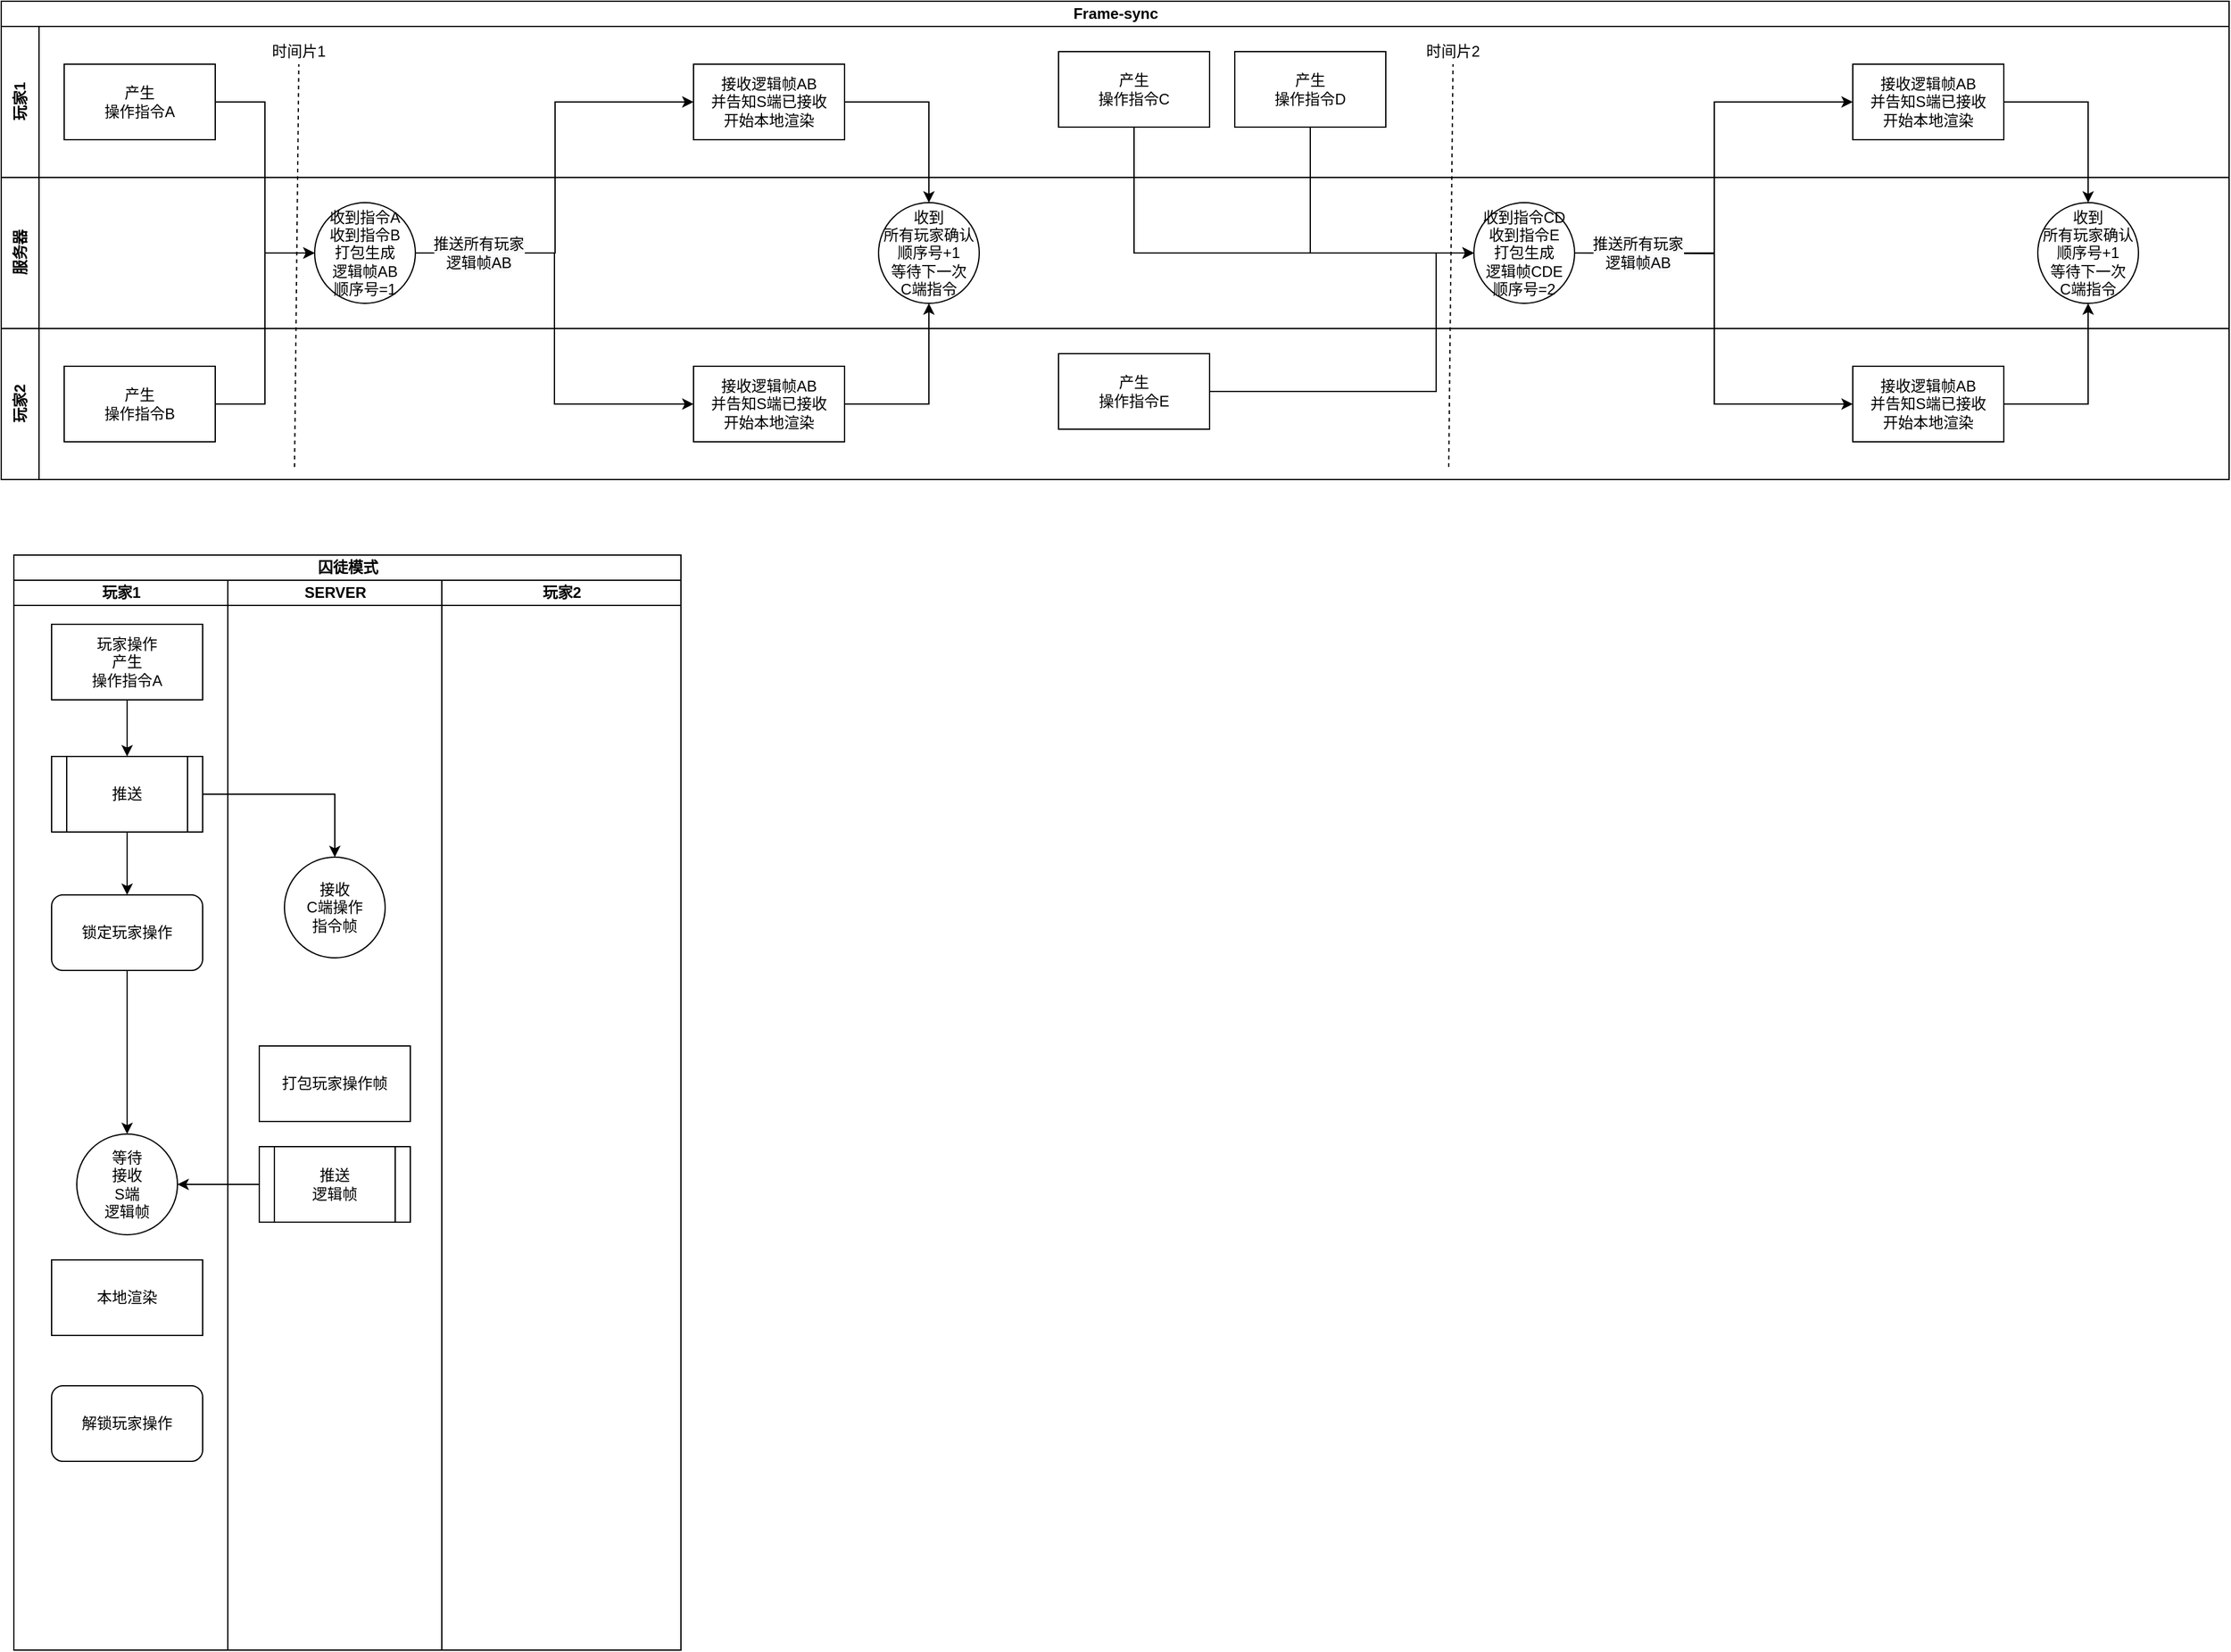 <mxfile version="14.7.3" type="github">
  <diagram id="-5-jdhdnzxWbleS5DXfY" name="Page-1">
    <mxGraphModel dx="1426" dy="704" grid="1" gridSize="10" guides="1" tooltips="1" connect="1" arrows="1" fold="1" page="1" pageScale="1" pageWidth="827" pageHeight="1169" math="0" shadow="0">
      <root>
        <mxCell id="0" />
        <mxCell id="1" parent="0" />
        <mxCell id="7hrJLlgsWt-9u6O5V6BG-1" value="Frame-sync" style="swimlane;html=1;childLayout=stackLayout;resizeParent=1;resizeParentMax=0;horizontal=1;startSize=20;horizontalStack=0;" parent="1" vertex="1">
          <mxGeometry x="180" y="60" width="1770" height="380" as="geometry" />
        </mxCell>
        <mxCell id="7hrJLlgsWt-9u6O5V6BG-2" value="玩家1" style="swimlane;html=1;startSize=30;horizontal=0;" parent="7hrJLlgsWt-9u6O5V6BG-1" vertex="1">
          <mxGeometry y="20" width="1770" height="120" as="geometry" />
        </mxCell>
        <mxCell id="7hrJLlgsWt-9u6O5V6BG-5" value="产生&lt;br&gt;操作指令A" style="rounded=0;whiteSpace=wrap;html=1;" parent="7hrJLlgsWt-9u6O5V6BG-2" vertex="1">
          <mxGeometry x="50" y="30" width="120" height="60" as="geometry" />
        </mxCell>
        <mxCell id="7hrJLlgsWt-9u6O5V6BG-11" value="接收逻辑帧AB&lt;br&gt;并告知S端已接收&lt;br&gt;开始本地渲染" style="rounded=0;whiteSpace=wrap;html=1;" parent="7hrJLlgsWt-9u6O5V6BG-2" vertex="1">
          <mxGeometry x="550" y="30" width="120" height="60" as="geometry" />
        </mxCell>
        <mxCell id="YzlM53vTQGtiB-58P6q3-10" value="产生&lt;br&gt;操作指令C" style="rounded=0;whiteSpace=wrap;html=1;" vertex="1" parent="7hrJLlgsWt-9u6O5V6BG-2">
          <mxGeometry x="840" y="20" width="120" height="60" as="geometry" />
        </mxCell>
        <mxCell id="YzlM53vTQGtiB-58P6q3-11" value="产生&lt;br&gt;操作指令D" style="rounded=0;whiteSpace=wrap;html=1;" vertex="1" parent="7hrJLlgsWt-9u6O5V6BG-2">
          <mxGeometry x="980" y="20" width="120" height="60" as="geometry" />
        </mxCell>
        <mxCell id="YzlM53vTQGtiB-58P6q3-26" value="" style="endArrow=none;dashed=1;html=1;" edge="1" parent="7hrJLlgsWt-9u6O5V6BG-2" target="YzlM53vTQGtiB-58P6q3-28">
          <mxGeometry width="50" height="50" relative="1" as="geometry">
            <mxPoint x="233" y="350" as="sourcePoint" />
            <mxPoint x="233" y="20" as="targetPoint" />
          </mxGeometry>
        </mxCell>
        <mxCell id="YzlM53vTQGtiB-58P6q3-28" value="时间片1" style="text;html=1;strokeColor=none;fillColor=none;align=center;verticalAlign=middle;whiteSpace=wrap;rounded=0;" vertex="1" parent="7hrJLlgsWt-9u6O5V6BG-2">
          <mxGeometry x="213" y="10" width="47" height="20" as="geometry" />
        </mxCell>
        <mxCell id="YzlM53vTQGtiB-58P6q3-30" value="" style="endArrow=none;dashed=1;html=1;" edge="1" parent="7hrJLlgsWt-9u6O5V6BG-2" target="YzlM53vTQGtiB-58P6q3-31">
          <mxGeometry width="50" height="50" relative="1" as="geometry">
            <mxPoint x="1150" y="350" as="sourcePoint" />
            <mxPoint x="970" y="-60" as="targetPoint" />
          </mxGeometry>
        </mxCell>
        <mxCell id="YzlM53vTQGtiB-58P6q3-31" value="时间片2" style="text;html=1;strokeColor=none;fillColor=none;align=center;verticalAlign=middle;whiteSpace=wrap;rounded=0;" vertex="1" parent="7hrJLlgsWt-9u6O5V6BG-2">
          <mxGeometry x="1130" y="10" width="47" height="20" as="geometry" />
        </mxCell>
        <mxCell id="7hrJLlgsWt-9u6O5V6BG-3" value="服务器" style="swimlane;html=1;startSize=30;horizontal=0;" parent="7hrJLlgsWt-9u6O5V6BG-1" vertex="1">
          <mxGeometry y="140" width="1770" height="120" as="geometry" />
        </mxCell>
        <mxCell id="7hrJLlgsWt-9u6O5V6BG-7" value="收到指令A&lt;br&gt;收到指令B&lt;br&gt;打包生成&lt;br&gt;逻辑帧AB&lt;br&gt;顺序号=1" style="ellipse;whiteSpace=wrap;html=1;aspect=fixed;" parent="7hrJLlgsWt-9u6O5V6BG-3" vertex="1">
          <mxGeometry x="249" y="20" width="80" height="80" as="geometry" />
        </mxCell>
        <mxCell id="AFSrom-hQQR1lpxEIdzh-1" value="收到&lt;br&gt;所有玩家确认&lt;br&gt;顺序号+1&lt;br&gt;等待下一次&lt;br&gt;C端指令" style="ellipse;whiteSpace=wrap;html=1;aspect=fixed;" parent="7hrJLlgsWt-9u6O5V6BG-3" vertex="1">
          <mxGeometry x="697" y="20" width="80" height="80" as="geometry" />
        </mxCell>
        <mxCell id="YzlM53vTQGtiB-58P6q3-13" value="收到指令CD&lt;br&gt;收到指令E&lt;br&gt;打包生成&lt;br&gt;逻辑帧CDE&lt;br&gt;顺序号=2" style="ellipse;whiteSpace=wrap;html=1;aspect=fixed;" vertex="1" parent="7hrJLlgsWt-9u6O5V6BG-3">
          <mxGeometry x="1170" y="20" width="80" height="80" as="geometry" />
        </mxCell>
        <mxCell id="7hrJLlgsWt-9u6O5V6BG-4" value="玩家2" style="swimlane;html=1;startSize=30;horizontal=0;" parent="7hrJLlgsWt-9u6O5V6BG-1" vertex="1">
          <mxGeometry y="260" width="1770" height="120" as="geometry" />
        </mxCell>
        <mxCell id="7hrJLlgsWt-9u6O5V6BG-6" value="产生&lt;br&gt;操作指令B" style="rounded=0;whiteSpace=wrap;html=1;" parent="7hrJLlgsWt-9u6O5V6BG-4" vertex="1">
          <mxGeometry x="50" y="30" width="120" height="60" as="geometry" />
        </mxCell>
        <mxCell id="7hrJLlgsWt-9u6O5V6BG-12" value="接收逻辑帧AB&lt;br&gt;并告知S端已接收&lt;br&gt;开始本地渲染" style="rounded=0;whiteSpace=wrap;html=1;" parent="7hrJLlgsWt-9u6O5V6BG-4" vertex="1">
          <mxGeometry x="550" y="30" width="120" height="60" as="geometry" />
        </mxCell>
        <mxCell id="YzlM53vTQGtiB-58P6q3-12" value="产生&lt;br&gt;操作指令E" style="rounded=0;whiteSpace=wrap;html=1;" vertex="1" parent="7hrJLlgsWt-9u6O5V6BG-4">
          <mxGeometry x="840" y="20" width="120" height="60" as="geometry" />
        </mxCell>
        <mxCell id="7hrJLlgsWt-9u6O5V6BG-8" style="edgeStyle=orthogonalEdgeStyle;rounded=0;orthogonalLoop=1;jettySize=auto;html=1;entryX=0;entryY=0.5;entryDx=0;entryDy=0;" parent="7hrJLlgsWt-9u6O5V6BG-1" source="7hrJLlgsWt-9u6O5V6BG-5" target="7hrJLlgsWt-9u6O5V6BG-7" edge="1">
          <mxGeometry relative="1" as="geometry" />
        </mxCell>
        <mxCell id="7hrJLlgsWt-9u6O5V6BG-9" style="edgeStyle=orthogonalEdgeStyle;rounded=0;orthogonalLoop=1;jettySize=auto;html=1;entryX=0;entryY=0.5;entryDx=0;entryDy=0;" parent="7hrJLlgsWt-9u6O5V6BG-1" source="7hrJLlgsWt-9u6O5V6BG-6" target="7hrJLlgsWt-9u6O5V6BG-7" edge="1">
          <mxGeometry relative="1" as="geometry" />
        </mxCell>
        <mxCell id="7hrJLlgsWt-9u6O5V6BG-13" style="edgeStyle=orthogonalEdgeStyle;rounded=0;orthogonalLoop=1;jettySize=auto;html=1;entryX=0;entryY=0.5;entryDx=0;entryDy=0;exitX=1;exitY=0.5;exitDx=0;exitDy=0;" parent="7hrJLlgsWt-9u6O5V6BG-1" source="7hrJLlgsWt-9u6O5V6BG-7" target="7hrJLlgsWt-9u6O5V6BG-11" edge="1">
          <mxGeometry relative="1" as="geometry">
            <mxPoint x="479" y="200" as="sourcePoint" />
            <Array as="points">
              <mxPoint x="440" y="200" />
              <mxPoint x="440" y="80" />
            </Array>
          </mxGeometry>
        </mxCell>
        <mxCell id="7hrJLlgsWt-9u6O5V6BG-14" style="edgeStyle=orthogonalEdgeStyle;rounded=0;orthogonalLoop=1;jettySize=auto;html=1;entryX=0;entryY=0.5;entryDx=0;entryDy=0;exitX=1;exitY=0.5;exitDx=0;exitDy=0;" parent="7hrJLlgsWt-9u6O5V6BG-1" source="7hrJLlgsWt-9u6O5V6BG-7" target="7hrJLlgsWt-9u6O5V6BG-12" edge="1">
          <mxGeometry relative="1" as="geometry">
            <mxPoint x="479" y="200" as="sourcePoint" />
          </mxGeometry>
        </mxCell>
        <mxCell id="AFSrom-hQQR1lpxEIdzh-46" value="&lt;span style=&quot;font-size: 12px ; background-color: rgb(248 , 249 , 250)&quot;&gt;推送所有玩家&lt;/span&gt;&lt;br style=&quot;font-size: 12px ; background-color: rgb(248 , 249 , 250)&quot;&gt;&lt;span style=&quot;font-size: 12px ; background-color: rgb(248 , 249 , 250)&quot;&gt;逻辑帧AB&lt;/span&gt;" style="edgeLabel;html=1;align=center;verticalAlign=middle;resizable=0;points=[];" parent="7hrJLlgsWt-9u6O5V6BG-14" vertex="1" connectable="0">
          <mxGeometry x="-0.707" relative="1" as="geometry">
            <mxPoint as="offset" />
          </mxGeometry>
        </mxCell>
        <mxCell id="AFSrom-hQQR1lpxEIdzh-2" style="edgeStyle=orthogonalEdgeStyle;rounded=0;orthogonalLoop=1;jettySize=auto;html=1;" parent="7hrJLlgsWt-9u6O5V6BG-1" source="7hrJLlgsWt-9u6O5V6BG-11" target="AFSrom-hQQR1lpxEIdzh-1" edge="1">
          <mxGeometry relative="1" as="geometry" />
        </mxCell>
        <mxCell id="AFSrom-hQQR1lpxEIdzh-3" style="edgeStyle=orthogonalEdgeStyle;rounded=0;orthogonalLoop=1;jettySize=auto;html=1;entryX=0.5;entryY=1;entryDx=0;entryDy=0;" parent="7hrJLlgsWt-9u6O5V6BG-1" source="7hrJLlgsWt-9u6O5V6BG-12" target="AFSrom-hQQR1lpxEIdzh-1" edge="1">
          <mxGeometry relative="1" as="geometry" />
        </mxCell>
        <mxCell id="YzlM53vTQGtiB-58P6q3-14" style="edgeStyle=orthogonalEdgeStyle;rounded=0;orthogonalLoop=1;jettySize=auto;html=1;entryX=0;entryY=0.5;entryDx=0;entryDy=0;" edge="1" parent="7hrJLlgsWt-9u6O5V6BG-1" source="YzlM53vTQGtiB-58P6q3-11" target="YzlM53vTQGtiB-58P6q3-13">
          <mxGeometry relative="1" as="geometry">
            <Array as="points">
              <mxPoint x="1040" y="200" />
            </Array>
          </mxGeometry>
        </mxCell>
        <mxCell id="YzlM53vTQGtiB-58P6q3-15" style="edgeStyle=orthogonalEdgeStyle;rounded=0;orthogonalLoop=1;jettySize=auto;html=1;entryX=0;entryY=0.5;entryDx=0;entryDy=0;" edge="1" parent="7hrJLlgsWt-9u6O5V6BG-1" source="YzlM53vTQGtiB-58P6q3-10" target="YzlM53vTQGtiB-58P6q3-13">
          <mxGeometry relative="1" as="geometry">
            <Array as="points">
              <mxPoint x="900" y="200" />
            </Array>
          </mxGeometry>
        </mxCell>
        <mxCell id="YzlM53vTQGtiB-58P6q3-16" style="edgeStyle=orthogonalEdgeStyle;rounded=0;orthogonalLoop=1;jettySize=auto;html=1;entryX=0;entryY=0.5;entryDx=0;entryDy=0;" edge="1" parent="7hrJLlgsWt-9u6O5V6BG-1" source="YzlM53vTQGtiB-58P6q3-12" target="YzlM53vTQGtiB-58P6q3-13">
          <mxGeometry relative="1" as="geometry">
            <Array as="points">
              <mxPoint x="1140" y="310" />
              <mxPoint x="1140" y="200" />
            </Array>
          </mxGeometry>
        </mxCell>
        <mxCell id="YzlM53vTQGtiB-58P6q3-18" value="接收逻辑帧AB&lt;br&gt;并告知S端已接收&lt;br&gt;开始本地渲染" style="rounded=0;whiteSpace=wrap;html=1;" vertex="1" parent="1">
          <mxGeometry x="1651" y="110" width="120" height="60" as="geometry" />
        </mxCell>
        <mxCell id="YzlM53vTQGtiB-58P6q3-19" value="收到&lt;br&gt;所有玩家确认&lt;br&gt;顺序号+1&lt;br&gt;等待下一次&lt;br&gt;C端指令" style="ellipse;whiteSpace=wrap;html=1;aspect=fixed;" vertex="1" parent="1">
          <mxGeometry x="1798" y="220" width="80" height="80" as="geometry" />
        </mxCell>
        <mxCell id="YzlM53vTQGtiB-58P6q3-20" value="接收逻辑帧AB&lt;br&gt;并告知S端已接收&lt;br&gt;开始本地渲染" style="rounded=0;whiteSpace=wrap;html=1;" vertex="1" parent="1">
          <mxGeometry x="1651" y="350" width="120" height="60" as="geometry" />
        </mxCell>
        <mxCell id="YzlM53vTQGtiB-58P6q3-21" style="edgeStyle=orthogonalEdgeStyle;rounded=0;orthogonalLoop=1;jettySize=auto;html=1;entryX=0;entryY=0.5;entryDx=0;entryDy=0;exitX=1;exitY=0.5;exitDx=0;exitDy=0;" edge="1" parent="1" target="YzlM53vTQGtiB-58P6q3-18">
          <mxGeometry relative="1" as="geometry">
            <mxPoint x="1430" y="260" as="sourcePoint" />
            <Array as="points">
              <mxPoint x="1541" y="260" />
              <mxPoint x="1541" y="140" />
            </Array>
          </mxGeometry>
        </mxCell>
        <mxCell id="YzlM53vTQGtiB-58P6q3-22" style="edgeStyle=orthogonalEdgeStyle;rounded=0;orthogonalLoop=1;jettySize=auto;html=1;entryX=0;entryY=0.5;entryDx=0;entryDy=0;exitX=1;exitY=0.5;exitDx=0;exitDy=0;" edge="1" parent="1" target="YzlM53vTQGtiB-58P6q3-20">
          <mxGeometry relative="1" as="geometry">
            <mxPoint x="1430" y="260" as="sourcePoint" />
          </mxGeometry>
        </mxCell>
        <mxCell id="YzlM53vTQGtiB-58P6q3-23" value="&lt;span style=&quot;font-size: 12px ; background-color: rgb(248 , 249 , 250)&quot;&gt;推送所有玩家&lt;/span&gt;&lt;br style=&quot;font-size: 12px ; background-color: rgb(248 , 249 , 250)&quot;&gt;&lt;span style=&quot;font-size: 12px ; background-color: rgb(248 , 249 , 250)&quot;&gt;逻辑帧AB&lt;/span&gt;" style="edgeLabel;html=1;align=center;verticalAlign=middle;resizable=0;points=[];" vertex="1" connectable="0" parent="YzlM53vTQGtiB-58P6q3-22">
          <mxGeometry x="-0.707" relative="1" as="geometry">
            <mxPoint as="offset" />
          </mxGeometry>
        </mxCell>
        <mxCell id="YzlM53vTQGtiB-58P6q3-24" style="edgeStyle=orthogonalEdgeStyle;rounded=0;orthogonalLoop=1;jettySize=auto;html=1;" edge="1" parent="1" source="YzlM53vTQGtiB-58P6q3-18" target="YzlM53vTQGtiB-58P6q3-19">
          <mxGeometry relative="1" as="geometry" />
        </mxCell>
        <mxCell id="YzlM53vTQGtiB-58P6q3-25" style="edgeStyle=orthogonalEdgeStyle;rounded=0;orthogonalLoop=1;jettySize=auto;html=1;entryX=0.5;entryY=1;entryDx=0;entryDy=0;" edge="1" parent="1" source="YzlM53vTQGtiB-58P6q3-20" target="YzlM53vTQGtiB-58P6q3-19">
          <mxGeometry relative="1" as="geometry" />
        </mxCell>
        <mxCell id="YzlM53vTQGtiB-58P6q3-32" value="囚徒模式" style="swimlane;html=1;childLayout=stackLayout;resizeParent=1;resizeParentMax=0;startSize=20;" vertex="1" parent="1">
          <mxGeometry x="190" y="500" width="530" height="870" as="geometry" />
        </mxCell>
        <mxCell id="YzlM53vTQGtiB-58P6q3-33" value="玩家1" style="swimlane;html=1;startSize=20;" vertex="1" parent="YzlM53vTQGtiB-58P6q3-32">
          <mxGeometry y="20" width="170" height="850" as="geometry" />
        </mxCell>
        <mxCell id="YzlM53vTQGtiB-58P6q3-53" style="edgeStyle=orthogonalEdgeStyle;rounded=0;orthogonalLoop=1;jettySize=auto;html=1;" edge="1" parent="YzlM53vTQGtiB-58P6q3-33" source="YzlM53vTQGtiB-58P6q3-37" target="YzlM53vTQGtiB-58P6q3-52">
          <mxGeometry relative="1" as="geometry" />
        </mxCell>
        <mxCell id="YzlM53vTQGtiB-58P6q3-37" value="玩家操作&lt;br&gt;产生&lt;br&gt;操作指令A" style="rounded=0;whiteSpace=wrap;html=1;" vertex="1" parent="YzlM53vTQGtiB-58P6q3-33">
          <mxGeometry x="30" y="35" width="120" height="60" as="geometry" />
        </mxCell>
        <mxCell id="YzlM53vTQGtiB-58P6q3-56" style="edgeStyle=orthogonalEdgeStyle;rounded=0;orthogonalLoop=1;jettySize=auto;html=1;" edge="1" parent="YzlM53vTQGtiB-58P6q3-33" source="YzlM53vTQGtiB-58P6q3-42" target="YzlM53vTQGtiB-58P6q3-43">
          <mxGeometry relative="1" as="geometry" />
        </mxCell>
        <mxCell id="YzlM53vTQGtiB-58P6q3-42" value="锁定玩家操作" style="rounded=1;whiteSpace=wrap;html=1;" vertex="1" parent="YzlM53vTQGtiB-58P6q3-33">
          <mxGeometry x="30" y="250" width="120" height="60" as="geometry" />
        </mxCell>
        <mxCell id="YzlM53vTQGtiB-58P6q3-43" value="等待&lt;br&gt;接收&lt;br&gt;S端&lt;br&gt;逻辑帧" style="ellipse;whiteSpace=wrap;html=1;aspect=fixed;" vertex="1" parent="YzlM53vTQGtiB-58P6q3-33">
          <mxGeometry x="50" y="440" width="80" height="80" as="geometry" />
        </mxCell>
        <mxCell id="YzlM53vTQGtiB-58P6q3-47" value="解锁玩家操作" style="rounded=1;whiteSpace=wrap;html=1;" vertex="1" parent="YzlM53vTQGtiB-58P6q3-33">
          <mxGeometry x="30" y="640" width="120" height="60" as="geometry" />
        </mxCell>
        <mxCell id="YzlM53vTQGtiB-58P6q3-49" value="本地渲染" style="rounded=0;whiteSpace=wrap;html=1;" vertex="1" parent="YzlM53vTQGtiB-58P6q3-33">
          <mxGeometry x="30" y="540" width="120" height="60" as="geometry" />
        </mxCell>
        <mxCell id="YzlM53vTQGtiB-58P6q3-55" style="edgeStyle=orthogonalEdgeStyle;rounded=0;orthogonalLoop=1;jettySize=auto;html=1;entryX=0.5;entryY=0;entryDx=0;entryDy=0;" edge="1" parent="YzlM53vTQGtiB-58P6q3-33" source="YzlM53vTQGtiB-58P6q3-52" target="YzlM53vTQGtiB-58P6q3-42">
          <mxGeometry relative="1" as="geometry" />
        </mxCell>
        <mxCell id="YzlM53vTQGtiB-58P6q3-52" value="推送" style="shape=process;whiteSpace=wrap;html=1;backgroundOutline=1;" vertex="1" parent="YzlM53vTQGtiB-58P6q3-33">
          <mxGeometry x="30" y="140" width="120" height="60" as="geometry" />
        </mxCell>
        <mxCell id="YzlM53vTQGtiB-58P6q3-34" value="SERVER" style="swimlane;html=1;startSize=20;" vertex="1" parent="YzlM53vTQGtiB-58P6q3-32">
          <mxGeometry x="170" y="20" width="170" height="850" as="geometry" />
        </mxCell>
        <mxCell id="YzlM53vTQGtiB-58P6q3-39" value="接收&lt;br&gt;C端操作&lt;br&gt;指令帧" style="ellipse;whiteSpace=wrap;html=1;aspect=fixed;" vertex="1" parent="YzlM53vTQGtiB-58P6q3-34">
          <mxGeometry x="45" y="220" width="80" height="80" as="geometry" />
        </mxCell>
        <mxCell id="YzlM53vTQGtiB-58P6q3-58" value="推送&lt;br&gt;逻辑帧" style="shape=process;whiteSpace=wrap;html=1;backgroundOutline=1;" vertex="1" parent="YzlM53vTQGtiB-58P6q3-34">
          <mxGeometry x="25" y="450" width="120" height="60" as="geometry" />
        </mxCell>
        <mxCell id="YzlM53vTQGtiB-58P6q3-61" value="打包玩家操作帧" style="rounded=0;whiteSpace=wrap;html=1;" vertex="1" parent="YzlM53vTQGtiB-58P6q3-34">
          <mxGeometry x="25" y="370" width="120" height="60" as="geometry" />
        </mxCell>
        <mxCell id="YzlM53vTQGtiB-58P6q3-35" value="玩家2" style="swimlane;html=1;startSize=20;" vertex="1" parent="YzlM53vTQGtiB-58P6q3-32">
          <mxGeometry x="340" y="20" width="190" height="850" as="geometry" />
        </mxCell>
        <mxCell id="YzlM53vTQGtiB-58P6q3-54" style="edgeStyle=orthogonalEdgeStyle;rounded=0;orthogonalLoop=1;jettySize=auto;html=1;entryX=0.5;entryY=0;entryDx=0;entryDy=0;" edge="1" parent="YzlM53vTQGtiB-58P6q3-32" source="YzlM53vTQGtiB-58P6q3-52" target="YzlM53vTQGtiB-58P6q3-39">
          <mxGeometry relative="1" as="geometry" />
        </mxCell>
        <mxCell id="YzlM53vTQGtiB-58P6q3-60" style="edgeStyle=orthogonalEdgeStyle;rounded=0;orthogonalLoop=1;jettySize=auto;html=1;" edge="1" parent="YzlM53vTQGtiB-58P6q3-32" source="YzlM53vTQGtiB-58P6q3-58" target="YzlM53vTQGtiB-58P6q3-43">
          <mxGeometry relative="1" as="geometry" />
        </mxCell>
      </root>
    </mxGraphModel>
  </diagram>
</mxfile>
